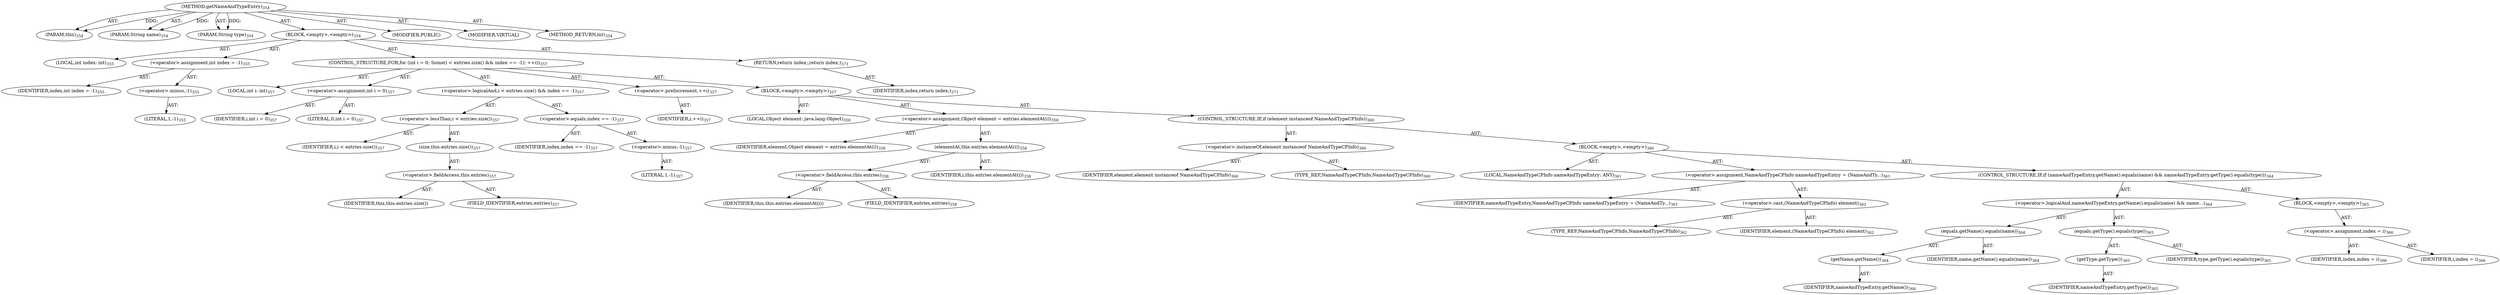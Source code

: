 digraph "getNameAndTypeEntry" {  
"111669149708" [label = <(METHOD,getNameAndTypeEntry)<SUB>354</SUB>> ]
"115964117020" [label = <(PARAM,this)<SUB>354</SUB>> ]
"115964117021" [label = <(PARAM,String name)<SUB>354</SUB>> ]
"115964117022" [label = <(PARAM,String type)<SUB>354</SUB>> ]
"25769803810" [label = <(BLOCK,&lt;empty&gt;,&lt;empty&gt;)<SUB>354</SUB>> ]
"94489280544" [label = <(LOCAL,int index: int)<SUB>355</SUB>> ]
"30064771254" [label = <(&lt;operator&gt;.assignment,int index = -1)<SUB>355</SUB>> ]
"68719476892" [label = <(IDENTIFIER,index,int index = -1)<SUB>355</SUB>> ]
"30064771255" [label = <(&lt;operator&gt;.minus,-1)<SUB>355</SUB>> ]
"90194313239" [label = <(LITERAL,1,-1)<SUB>355</SUB>> ]
"47244640277" [label = <(CONTROL_STRUCTURE,FOR,for (int i = 0; Some(i &lt; entries.size() &amp;&amp; index == -1); ++i))<SUB>357</SUB>> ]
"94489280545" [label = <(LOCAL,int i: int)<SUB>357</SUB>> ]
"30064771256" [label = <(&lt;operator&gt;.assignment,int i = 0)<SUB>357</SUB>> ]
"68719476893" [label = <(IDENTIFIER,i,int i = 0)<SUB>357</SUB>> ]
"90194313240" [label = <(LITERAL,0,int i = 0)<SUB>357</SUB>> ]
"30064771257" [label = <(&lt;operator&gt;.logicalAnd,i &lt; entries.size() &amp;&amp; index == -1)<SUB>357</SUB>> ]
"30064771258" [label = <(&lt;operator&gt;.lessThan,i &lt; entries.size())<SUB>357</SUB>> ]
"68719476894" [label = <(IDENTIFIER,i,i &lt; entries.size())<SUB>357</SUB>> ]
"30064771259" [label = <(size,this.entries.size())<SUB>357</SUB>> ]
"30064771260" [label = <(&lt;operator&gt;.fieldAccess,this.entries)<SUB>357</SUB>> ]
"68719476895" [label = <(IDENTIFIER,this,this.entries.size())> ]
"55834574871" [label = <(FIELD_IDENTIFIER,entries,entries)<SUB>357</SUB>> ]
"30064771261" [label = <(&lt;operator&gt;.equals,index == -1)<SUB>357</SUB>> ]
"68719476896" [label = <(IDENTIFIER,index,index == -1)<SUB>357</SUB>> ]
"30064771262" [label = <(&lt;operator&gt;.minus,-1)<SUB>357</SUB>> ]
"90194313241" [label = <(LITERAL,1,-1)<SUB>357</SUB>> ]
"30064771263" [label = <(&lt;operator&gt;.preIncrement,++i)<SUB>357</SUB>> ]
"68719476897" [label = <(IDENTIFIER,i,++i)<SUB>357</SUB>> ]
"25769803811" [label = <(BLOCK,&lt;empty&gt;,&lt;empty&gt;)<SUB>357</SUB>> ]
"94489280546" [label = <(LOCAL,Object element: java.lang.Object)<SUB>358</SUB>> ]
"30064771264" [label = <(&lt;operator&gt;.assignment,Object element = entries.elementAt(i))<SUB>358</SUB>> ]
"68719476898" [label = <(IDENTIFIER,element,Object element = entries.elementAt(i))<SUB>358</SUB>> ]
"30064771265" [label = <(elementAt,this.entries.elementAt(i))<SUB>358</SUB>> ]
"30064771266" [label = <(&lt;operator&gt;.fieldAccess,this.entries)<SUB>358</SUB>> ]
"68719476899" [label = <(IDENTIFIER,this,this.entries.elementAt(i))> ]
"55834574872" [label = <(FIELD_IDENTIFIER,entries,entries)<SUB>358</SUB>> ]
"68719476900" [label = <(IDENTIFIER,i,this.entries.elementAt(i))<SUB>358</SUB>> ]
"47244640278" [label = <(CONTROL_STRUCTURE,IF,if (element instanceof NameAndTypeCPInfo))<SUB>360</SUB>> ]
"30064771267" [label = <(&lt;operator&gt;.instanceOf,element instanceof NameAndTypeCPInfo)<SUB>360</SUB>> ]
"68719476901" [label = <(IDENTIFIER,element,element instanceof NameAndTypeCPInfo)<SUB>360</SUB>> ]
"180388626447" [label = <(TYPE_REF,NameAndTypeCPInfo,NameAndTypeCPInfo)<SUB>360</SUB>> ]
"25769803812" [label = <(BLOCK,&lt;empty&gt;,&lt;empty&gt;)<SUB>360</SUB>> ]
"94489280547" [label = <(LOCAL,NameAndTypeCPInfo nameAndTypeEntry: ANY)<SUB>361</SUB>> ]
"30064771268" [label = <(&lt;operator&gt;.assignment,NameAndTypeCPInfo nameAndTypeEntry = (NameAndTy...)<SUB>361</SUB>> ]
"68719476902" [label = <(IDENTIFIER,nameAndTypeEntry,NameAndTypeCPInfo nameAndTypeEntry = (NameAndTy...)<SUB>361</SUB>> ]
"30064771269" [label = <(&lt;operator&gt;.cast,(NameAndTypeCPInfo) element)<SUB>362</SUB>> ]
"180388626448" [label = <(TYPE_REF,NameAndTypeCPInfo,NameAndTypeCPInfo)<SUB>362</SUB>> ]
"68719476903" [label = <(IDENTIFIER,element,(NameAndTypeCPInfo) element)<SUB>362</SUB>> ]
"47244640279" [label = <(CONTROL_STRUCTURE,IF,if (nameAndTypeEntry.getName().equals(name) &amp;&amp; nameAndTypeEntry.getType().equals(type)))<SUB>364</SUB>> ]
"30064771270" [label = <(&lt;operator&gt;.logicalAnd,nameAndTypeEntry.getName().equals(name) &amp;&amp; name...)<SUB>364</SUB>> ]
"30064771271" [label = <(equals,getName().equals(name))<SUB>364</SUB>> ]
"30064771272" [label = <(getName,getName())<SUB>364</SUB>> ]
"68719476904" [label = <(IDENTIFIER,nameAndTypeEntry,getName())<SUB>364</SUB>> ]
"68719476905" [label = <(IDENTIFIER,name,getName().equals(name))<SUB>364</SUB>> ]
"30064771273" [label = <(equals,getType().equals(type))<SUB>365</SUB>> ]
"30064771274" [label = <(getType,getType())<SUB>365</SUB>> ]
"68719476906" [label = <(IDENTIFIER,nameAndTypeEntry,getType())<SUB>365</SUB>> ]
"68719476907" [label = <(IDENTIFIER,type,getType().equals(type))<SUB>365</SUB>> ]
"25769803813" [label = <(BLOCK,&lt;empty&gt;,&lt;empty&gt;)<SUB>365</SUB>> ]
"30064771275" [label = <(&lt;operator&gt;.assignment,index = i)<SUB>366</SUB>> ]
"68719476908" [label = <(IDENTIFIER,index,index = i)<SUB>366</SUB>> ]
"68719476909" [label = <(IDENTIFIER,i,index = i)<SUB>366</SUB>> ]
"146028888073" [label = <(RETURN,return index;,return index;)<SUB>371</SUB>> ]
"68719476910" [label = <(IDENTIFIER,index,return index;)<SUB>371</SUB>> ]
"133143986202" [label = <(MODIFIER,PUBLIC)> ]
"133143986203" [label = <(MODIFIER,VIRTUAL)> ]
"128849018892" [label = <(METHOD_RETURN,int)<SUB>354</SUB>> ]
  "111669149708" -> "115964117020"  [ label = "AST: "] 
  "111669149708" -> "115964117021"  [ label = "AST: "] 
  "111669149708" -> "115964117022"  [ label = "AST: "] 
  "111669149708" -> "25769803810"  [ label = "AST: "] 
  "111669149708" -> "133143986202"  [ label = "AST: "] 
  "111669149708" -> "133143986203"  [ label = "AST: "] 
  "111669149708" -> "128849018892"  [ label = "AST: "] 
  "25769803810" -> "94489280544"  [ label = "AST: "] 
  "25769803810" -> "30064771254"  [ label = "AST: "] 
  "25769803810" -> "47244640277"  [ label = "AST: "] 
  "25769803810" -> "146028888073"  [ label = "AST: "] 
  "30064771254" -> "68719476892"  [ label = "AST: "] 
  "30064771254" -> "30064771255"  [ label = "AST: "] 
  "30064771255" -> "90194313239"  [ label = "AST: "] 
  "47244640277" -> "94489280545"  [ label = "AST: "] 
  "47244640277" -> "30064771256"  [ label = "AST: "] 
  "47244640277" -> "30064771257"  [ label = "AST: "] 
  "47244640277" -> "30064771263"  [ label = "AST: "] 
  "47244640277" -> "25769803811"  [ label = "AST: "] 
  "30064771256" -> "68719476893"  [ label = "AST: "] 
  "30064771256" -> "90194313240"  [ label = "AST: "] 
  "30064771257" -> "30064771258"  [ label = "AST: "] 
  "30064771257" -> "30064771261"  [ label = "AST: "] 
  "30064771258" -> "68719476894"  [ label = "AST: "] 
  "30064771258" -> "30064771259"  [ label = "AST: "] 
  "30064771259" -> "30064771260"  [ label = "AST: "] 
  "30064771260" -> "68719476895"  [ label = "AST: "] 
  "30064771260" -> "55834574871"  [ label = "AST: "] 
  "30064771261" -> "68719476896"  [ label = "AST: "] 
  "30064771261" -> "30064771262"  [ label = "AST: "] 
  "30064771262" -> "90194313241"  [ label = "AST: "] 
  "30064771263" -> "68719476897"  [ label = "AST: "] 
  "25769803811" -> "94489280546"  [ label = "AST: "] 
  "25769803811" -> "30064771264"  [ label = "AST: "] 
  "25769803811" -> "47244640278"  [ label = "AST: "] 
  "30064771264" -> "68719476898"  [ label = "AST: "] 
  "30064771264" -> "30064771265"  [ label = "AST: "] 
  "30064771265" -> "30064771266"  [ label = "AST: "] 
  "30064771265" -> "68719476900"  [ label = "AST: "] 
  "30064771266" -> "68719476899"  [ label = "AST: "] 
  "30064771266" -> "55834574872"  [ label = "AST: "] 
  "47244640278" -> "30064771267"  [ label = "AST: "] 
  "47244640278" -> "25769803812"  [ label = "AST: "] 
  "30064771267" -> "68719476901"  [ label = "AST: "] 
  "30064771267" -> "180388626447"  [ label = "AST: "] 
  "25769803812" -> "94489280547"  [ label = "AST: "] 
  "25769803812" -> "30064771268"  [ label = "AST: "] 
  "25769803812" -> "47244640279"  [ label = "AST: "] 
  "30064771268" -> "68719476902"  [ label = "AST: "] 
  "30064771268" -> "30064771269"  [ label = "AST: "] 
  "30064771269" -> "180388626448"  [ label = "AST: "] 
  "30064771269" -> "68719476903"  [ label = "AST: "] 
  "47244640279" -> "30064771270"  [ label = "AST: "] 
  "47244640279" -> "25769803813"  [ label = "AST: "] 
  "30064771270" -> "30064771271"  [ label = "AST: "] 
  "30064771270" -> "30064771273"  [ label = "AST: "] 
  "30064771271" -> "30064771272"  [ label = "AST: "] 
  "30064771271" -> "68719476905"  [ label = "AST: "] 
  "30064771272" -> "68719476904"  [ label = "AST: "] 
  "30064771273" -> "30064771274"  [ label = "AST: "] 
  "30064771273" -> "68719476907"  [ label = "AST: "] 
  "30064771274" -> "68719476906"  [ label = "AST: "] 
  "25769803813" -> "30064771275"  [ label = "AST: "] 
  "30064771275" -> "68719476908"  [ label = "AST: "] 
  "30064771275" -> "68719476909"  [ label = "AST: "] 
  "146028888073" -> "68719476910"  [ label = "AST: "] 
  "111669149708" -> "115964117020"  [ label = "DDG: "] 
  "111669149708" -> "115964117021"  [ label = "DDG: "] 
  "111669149708" -> "115964117022"  [ label = "DDG: "] 
}
